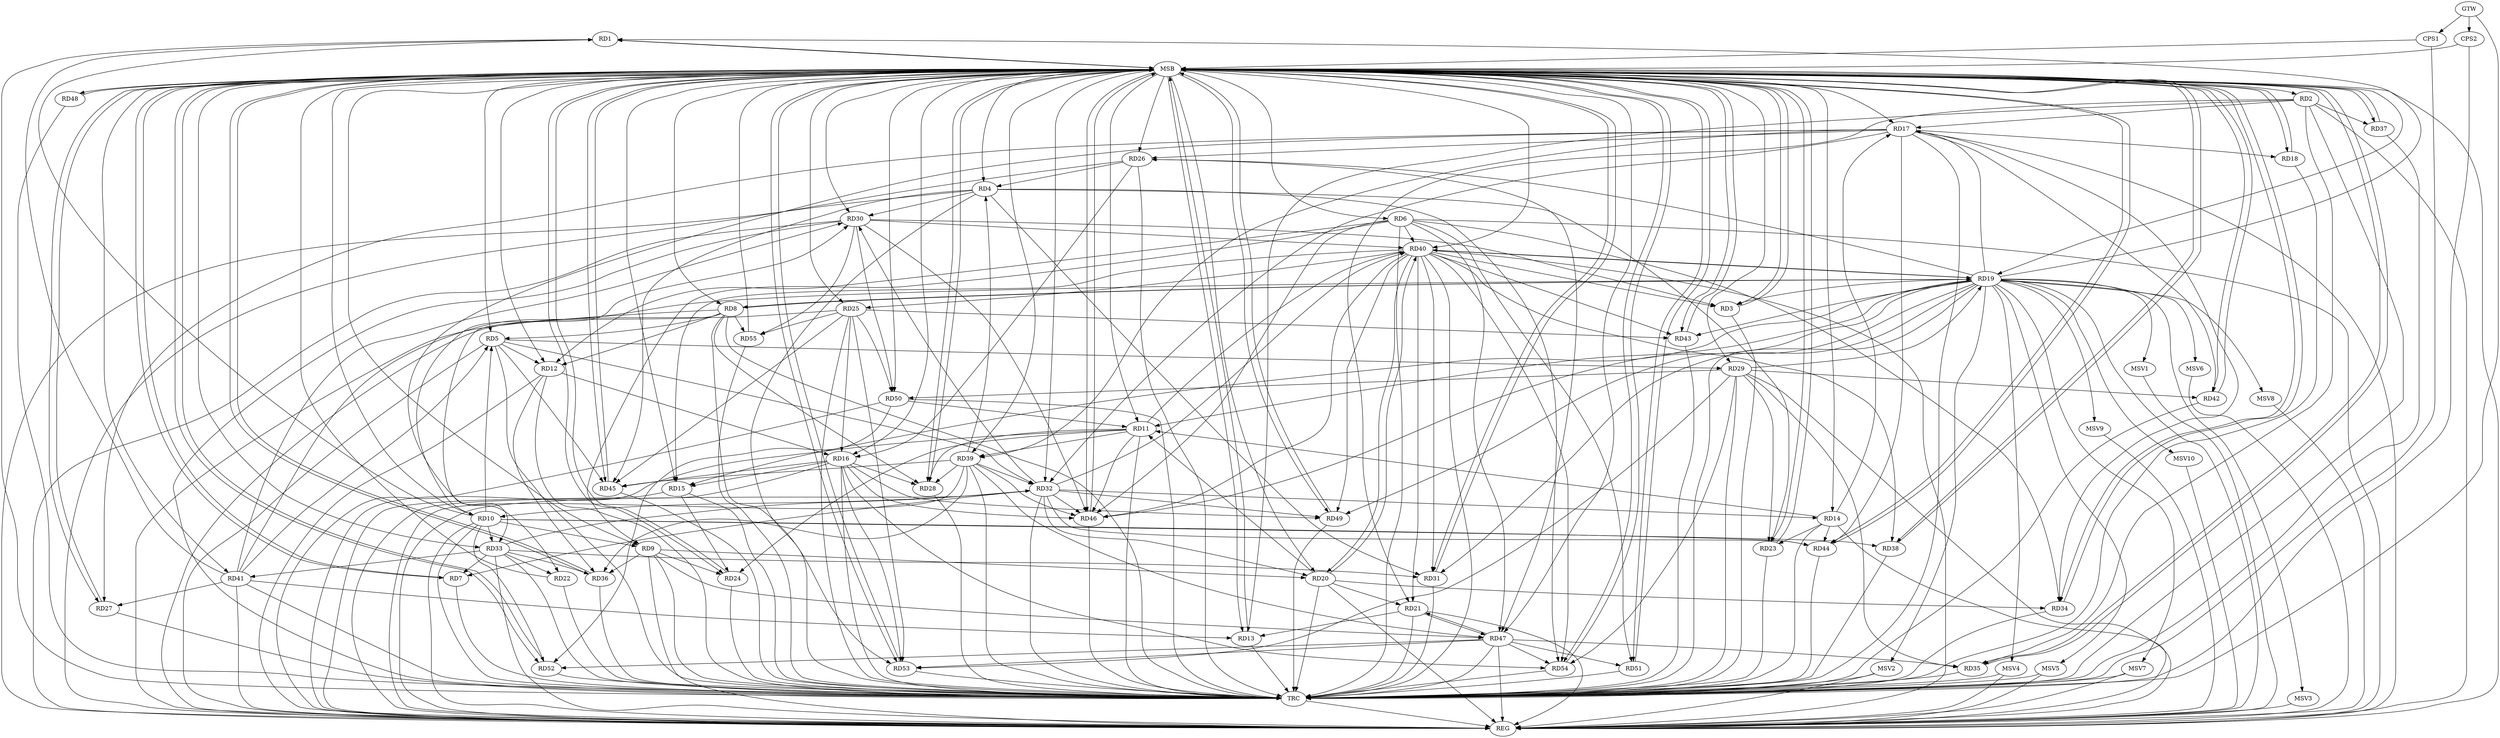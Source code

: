 strict digraph G {
  RD1 [ label="RD1" ];
  RD2 [ label="RD2" ];
  RD3 [ label="RD3" ];
  RD4 [ label="RD4" ];
  RD5 [ label="RD5" ];
  RD6 [ label="RD6" ];
  RD7 [ label="RD7" ];
  RD8 [ label="RD8" ];
  RD9 [ label="RD9" ];
  RD10 [ label="RD10" ];
  RD11 [ label="RD11" ];
  RD12 [ label="RD12" ];
  RD13 [ label="RD13" ];
  RD14 [ label="RD14" ];
  RD15 [ label="RD15" ];
  RD16 [ label="RD16" ];
  RD17 [ label="RD17" ];
  RD18 [ label="RD18" ];
  RD19 [ label="RD19" ];
  RD20 [ label="RD20" ];
  RD21 [ label="RD21" ];
  RD22 [ label="RD22" ];
  RD23 [ label="RD23" ];
  RD24 [ label="RD24" ];
  RD25 [ label="RD25" ];
  RD26 [ label="RD26" ];
  RD27 [ label="RD27" ];
  RD28 [ label="RD28" ];
  RD29 [ label="RD29" ];
  RD30 [ label="RD30" ];
  RD31 [ label="RD31" ];
  RD32 [ label="RD32" ];
  RD33 [ label="RD33" ];
  RD34 [ label="RD34" ];
  RD35 [ label="RD35" ];
  RD36 [ label="RD36" ];
  RD37 [ label="RD37" ];
  RD38 [ label="RD38" ];
  RD39 [ label="RD39" ];
  RD40 [ label="RD40" ];
  RD41 [ label="RD41" ];
  RD42 [ label="RD42" ];
  RD43 [ label="RD43" ];
  RD44 [ label="RD44" ];
  RD45 [ label="RD45" ];
  RD46 [ label="RD46" ];
  RD47 [ label="RD47" ];
  RD48 [ label="RD48" ];
  RD49 [ label="RD49" ];
  RD50 [ label="RD50" ];
  RD51 [ label="RD51" ];
  RD52 [ label="RD52" ];
  RD53 [ label="RD53" ];
  RD54 [ label="RD54" ];
  RD55 [ label="RD55" ];
  CPS1 [ label="CPS1" ];
  CPS2 [ label="CPS2" ];
  GTW [ label="GTW" ];
  REG [ label="REG" ];
  MSB [ label="MSB" ];
  TRC [ label="TRC" ];
  MSV1 [ label="MSV1" ];
  MSV2 [ label="MSV2" ];
  MSV3 [ label="MSV3" ];
  MSV4 [ label="MSV4" ];
  MSV5 [ label="MSV5" ];
  MSV6 [ label="MSV6" ];
  MSV7 [ label="MSV7" ];
  MSV8 [ label="MSV8" ];
  MSV9 [ label="MSV9" ];
  MSV10 [ label="MSV10" ];
  RD10 -> RD1;
  RD19 -> RD1;
  RD41 -> RD1;
  RD2 -> RD13;
  RD2 -> RD17;
  RD2 -> RD21;
  RD2 -> RD35;
  RD2 -> RD37;
  RD19 -> RD3;
  RD30 -> RD3;
  RD40 -> RD3;
  RD4 -> RD23;
  RD26 -> RD4;
  RD4 -> RD30;
  RD4 -> RD31;
  RD39 -> RD4;
  RD4 -> RD45;
  RD4 -> RD54;
  RD8 -> RD5;
  RD10 -> RD5;
  RD5 -> RD12;
  RD5 -> RD29;
  RD5 -> RD32;
  RD41 -> RD5;
  RD5 -> RD45;
  RD6 -> RD9;
  RD6 -> RD12;
  RD6 -> RD34;
  RD6 -> RD40;
  RD6 -> RD46;
  RD6 -> RD47;
  RD6 -> RD51;
  RD32 -> RD7;
  RD33 -> RD7;
  RD8 -> RD12;
  RD8 -> RD19;
  RD19 -> RD8;
  RD8 -> RD28;
  RD8 -> RD33;
  RD8 -> RD53;
  RD8 -> RD55;
  RD10 -> RD9;
  RD9 -> RD20;
  RD9 -> RD24;
  RD9 -> RD36;
  RD9 -> RD47;
  RD10 -> RD30;
  RD32 -> RD10;
  RD10 -> RD33;
  RD10 -> RD38;
  RD10 -> RD44;
  RD10 -> RD52;
  RD14 -> RD11;
  RD19 -> RD11;
  RD20 -> RD11;
  RD11 -> RD24;
  RD11 -> RD28;
  RD11 -> RD39;
  RD11 -> RD40;
  RD11 -> RD46;
  RD50 -> RD11;
  RD12 -> RD16;
  RD12 -> RD36;
  RD21 -> RD13;
  RD41 -> RD13;
  RD14 -> RD17;
  RD14 -> RD23;
  RD32 -> RD14;
  RD14 -> RD44;
  RD16 -> RD15;
  RD19 -> RD15;
  RD15 -> RD24;
  RD40 -> RD15;
  RD25 -> RD16;
  RD26 -> RD16;
  RD16 -> RD28;
  RD16 -> RD45;
  RD16 -> RD46;
  RD16 -> RD49;
  RD16 -> RD53;
  RD16 -> RD54;
  RD17 -> RD18;
  RD19 -> RD17;
  RD17 -> RD22;
  RD17 -> RD26;
  RD17 -> RD27;
  RD17 -> RD32;
  RD17 -> RD34;
  RD17 -> RD39;
  RD17 -> RD42;
  RD17 -> RD44;
  RD19 -> RD26;
  RD29 -> RD19;
  RD19 -> RD31;
  RD19 -> RD40;
  RD40 -> RD19;
  RD41 -> RD19;
  RD19 -> RD43;
  RD19 -> RD46;
  RD19 -> RD49;
  RD20 -> RD21;
  RD32 -> RD20;
  RD20 -> RD34;
  RD20 -> RD40;
  RD40 -> RD20;
  RD40 -> RD21;
  RD21 -> RD47;
  RD47 -> RD21;
  RD33 -> RD22;
  RD29 -> RD23;
  RD40 -> RD25;
  RD25 -> RD43;
  RD25 -> RD45;
  RD25 -> RD50;
  RD25 -> RD53;
  RD25 -> RD55;
  RD26 -> RD47;
  RD41 -> RD27;
  RD39 -> RD28;
  RD29 -> RD35;
  RD29 -> RD42;
  RD29 -> RD50;
  RD29 -> RD53;
  RD29 -> RD54;
  RD32 -> RD30;
  RD30 -> RD40;
  RD41 -> RD30;
  RD30 -> RD46;
  RD30 -> RD50;
  RD30 -> RD55;
  RD33 -> RD31;
  RD40 -> RD31;
  RD33 -> RD32;
  RD39 -> RD32;
  RD32 -> RD40;
  RD32 -> RD44;
  RD32 -> RD46;
  RD32 -> RD49;
  RD33 -> RD36;
  RD33 -> RD41;
  RD47 -> RD35;
  RD39 -> RD36;
  RD40 -> RD38;
  RD39 -> RD45;
  RD39 -> RD46;
  RD39 -> RD47;
  RD40 -> RD43;
  RD40 -> RD46;
  RD40 -> RD49;
  RD40 -> RD54;
  RD47 -> RD51;
  RD47 -> RD52;
  RD47 -> RD53;
  RD47 -> RD54;
  RD50 -> RD52;
  GTW -> CPS1;
  GTW -> CPS2;
  RD2 -> REG;
  RD4 -> REG;
  RD5 -> REG;
  RD6 -> REG;
  RD8 -> REG;
  RD9 -> REG;
  RD10 -> REG;
  RD11 -> REG;
  RD12 -> REG;
  RD14 -> REG;
  RD15 -> REG;
  RD16 -> REG;
  RD17 -> REG;
  RD19 -> REG;
  RD20 -> REG;
  RD21 -> REG;
  RD25 -> REG;
  RD26 -> REG;
  RD29 -> REG;
  RD30 -> REG;
  RD32 -> REG;
  RD33 -> REG;
  RD39 -> REG;
  RD40 -> REG;
  RD41 -> REG;
  RD47 -> REG;
  RD50 -> REG;
  RD1 -> MSB;
  MSB -> RD4;
  MSB -> RD5;
  MSB -> RD29;
  MSB -> RD35;
  MSB -> RD45;
  MSB -> REG;
  RD3 -> MSB;
  MSB -> RD2;
  MSB -> RD7;
  MSB -> RD11;
  MSB -> RD15;
  MSB -> RD16;
  MSB -> RD36;
  MSB -> RD44;
  MSB -> RD49;
  RD7 -> MSB;
  MSB -> RD20;
  MSB -> RD24;
  MSB -> RD26;
  MSB -> RD41;
  RD13 -> MSB;
  MSB -> RD12;
  MSB -> RD14;
  MSB -> RD19;
  MSB -> RD42;
  MSB -> RD50;
  MSB -> RD51;
  MSB -> RD53;
  MSB -> RD54;
  RD18 -> MSB;
  MSB -> RD3;
  MSB -> RD13;
  MSB -> RD34;
  RD22 -> MSB;
  MSB -> RD28;
  RD23 -> MSB;
  MSB -> RD10;
  MSB -> RD17;
  MSB -> RD27;
  MSB -> RD31;
  MSB -> RD33;
  RD24 -> MSB;
  MSB -> RD1;
  MSB -> RD38;
  RD27 -> MSB;
  MSB -> RD32;
  MSB -> RD43;
  RD28 -> MSB;
  MSB -> RD8;
  RD31 -> MSB;
  MSB -> RD9;
  MSB -> RD18;
  RD34 -> MSB;
  RD35 -> MSB;
  MSB -> RD30;
  RD36 -> MSB;
  RD37 -> MSB;
  RD38 -> MSB;
  MSB -> RD25;
  RD42 -> MSB;
  MSB -> RD46;
  RD43 -> MSB;
  MSB -> RD37;
  RD44 -> MSB;
  RD45 -> MSB;
  RD46 -> MSB;
  MSB -> RD23;
  MSB -> RD52;
  RD48 -> MSB;
  RD49 -> MSB;
  MSB -> RD6;
  MSB -> RD40;
  RD51 -> MSB;
  MSB -> RD47;
  RD52 -> MSB;
  RD53 -> MSB;
  RD54 -> MSB;
  MSB -> RD39;
  MSB -> RD48;
  RD55 -> MSB;
  CPS1 -> MSB;
  CPS2 -> MSB;
  RD1 -> TRC;
  RD2 -> TRC;
  RD3 -> TRC;
  RD4 -> TRC;
  RD5 -> TRC;
  RD6 -> TRC;
  RD7 -> TRC;
  RD8 -> TRC;
  RD9 -> TRC;
  RD10 -> TRC;
  RD11 -> TRC;
  RD12 -> TRC;
  RD13 -> TRC;
  RD14 -> TRC;
  RD15 -> TRC;
  RD16 -> TRC;
  RD17 -> TRC;
  RD18 -> TRC;
  RD19 -> TRC;
  RD20 -> TRC;
  RD21 -> TRC;
  RD22 -> TRC;
  RD23 -> TRC;
  RD24 -> TRC;
  RD25 -> TRC;
  RD26 -> TRC;
  RD27 -> TRC;
  RD28 -> TRC;
  RD29 -> TRC;
  RD30 -> TRC;
  RD31 -> TRC;
  RD32 -> TRC;
  RD33 -> TRC;
  RD34 -> TRC;
  RD35 -> TRC;
  RD36 -> TRC;
  RD37 -> TRC;
  RD38 -> TRC;
  RD39 -> TRC;
  RD40 -> TRC;
  RD41 -> TRC;
  RD42 -> TRC;
  RD43 -> TRC;
  RD44 -> TRC;
  RD45 -> TRC;
  RD46 -> TRC;
  RD47 -> TRC;
  RD48 -> TRC;
  RD49 -> TRC;
  RD50 -> TRC;
  RD51 -> TRC;
  RD52 -> TRC;
  RD53 -> TRC;
  RD54 -> TRC;
  RD55 -> TRC;
  CPS1 -> TRC;
  CPS2 -> TRC;
  GTW -> TRC;
  TRC -> REG;
  RD19 -> MSV1;
  MSV1 -> REG;
  RD19 -> MSV2;
  RD19 -> MSV3;
  RD19 -> MSV4;
  RD19 -> MSV5;
  MSV2 -> REG;
  MSV2 -> TRC;
  MSV3 -> REG;
  MSV4 -> REG;
  MSV4 -> TRC;
  MSV5 -> REG;
  MSV5 -> TRC;
  RD19 -> MSV6;
  RD19 -> MSV7;
  MSV6 -> REG;
  MSV7 -> REG;
  MSV7 -> TRC;
  RD19 -> MSV8;
  MSV8 -> REG;
  RD19 -> MSV9;
  RD19 -> MSV10;
  MSV9 -> REG;
  MSV10 -> REG;
}

